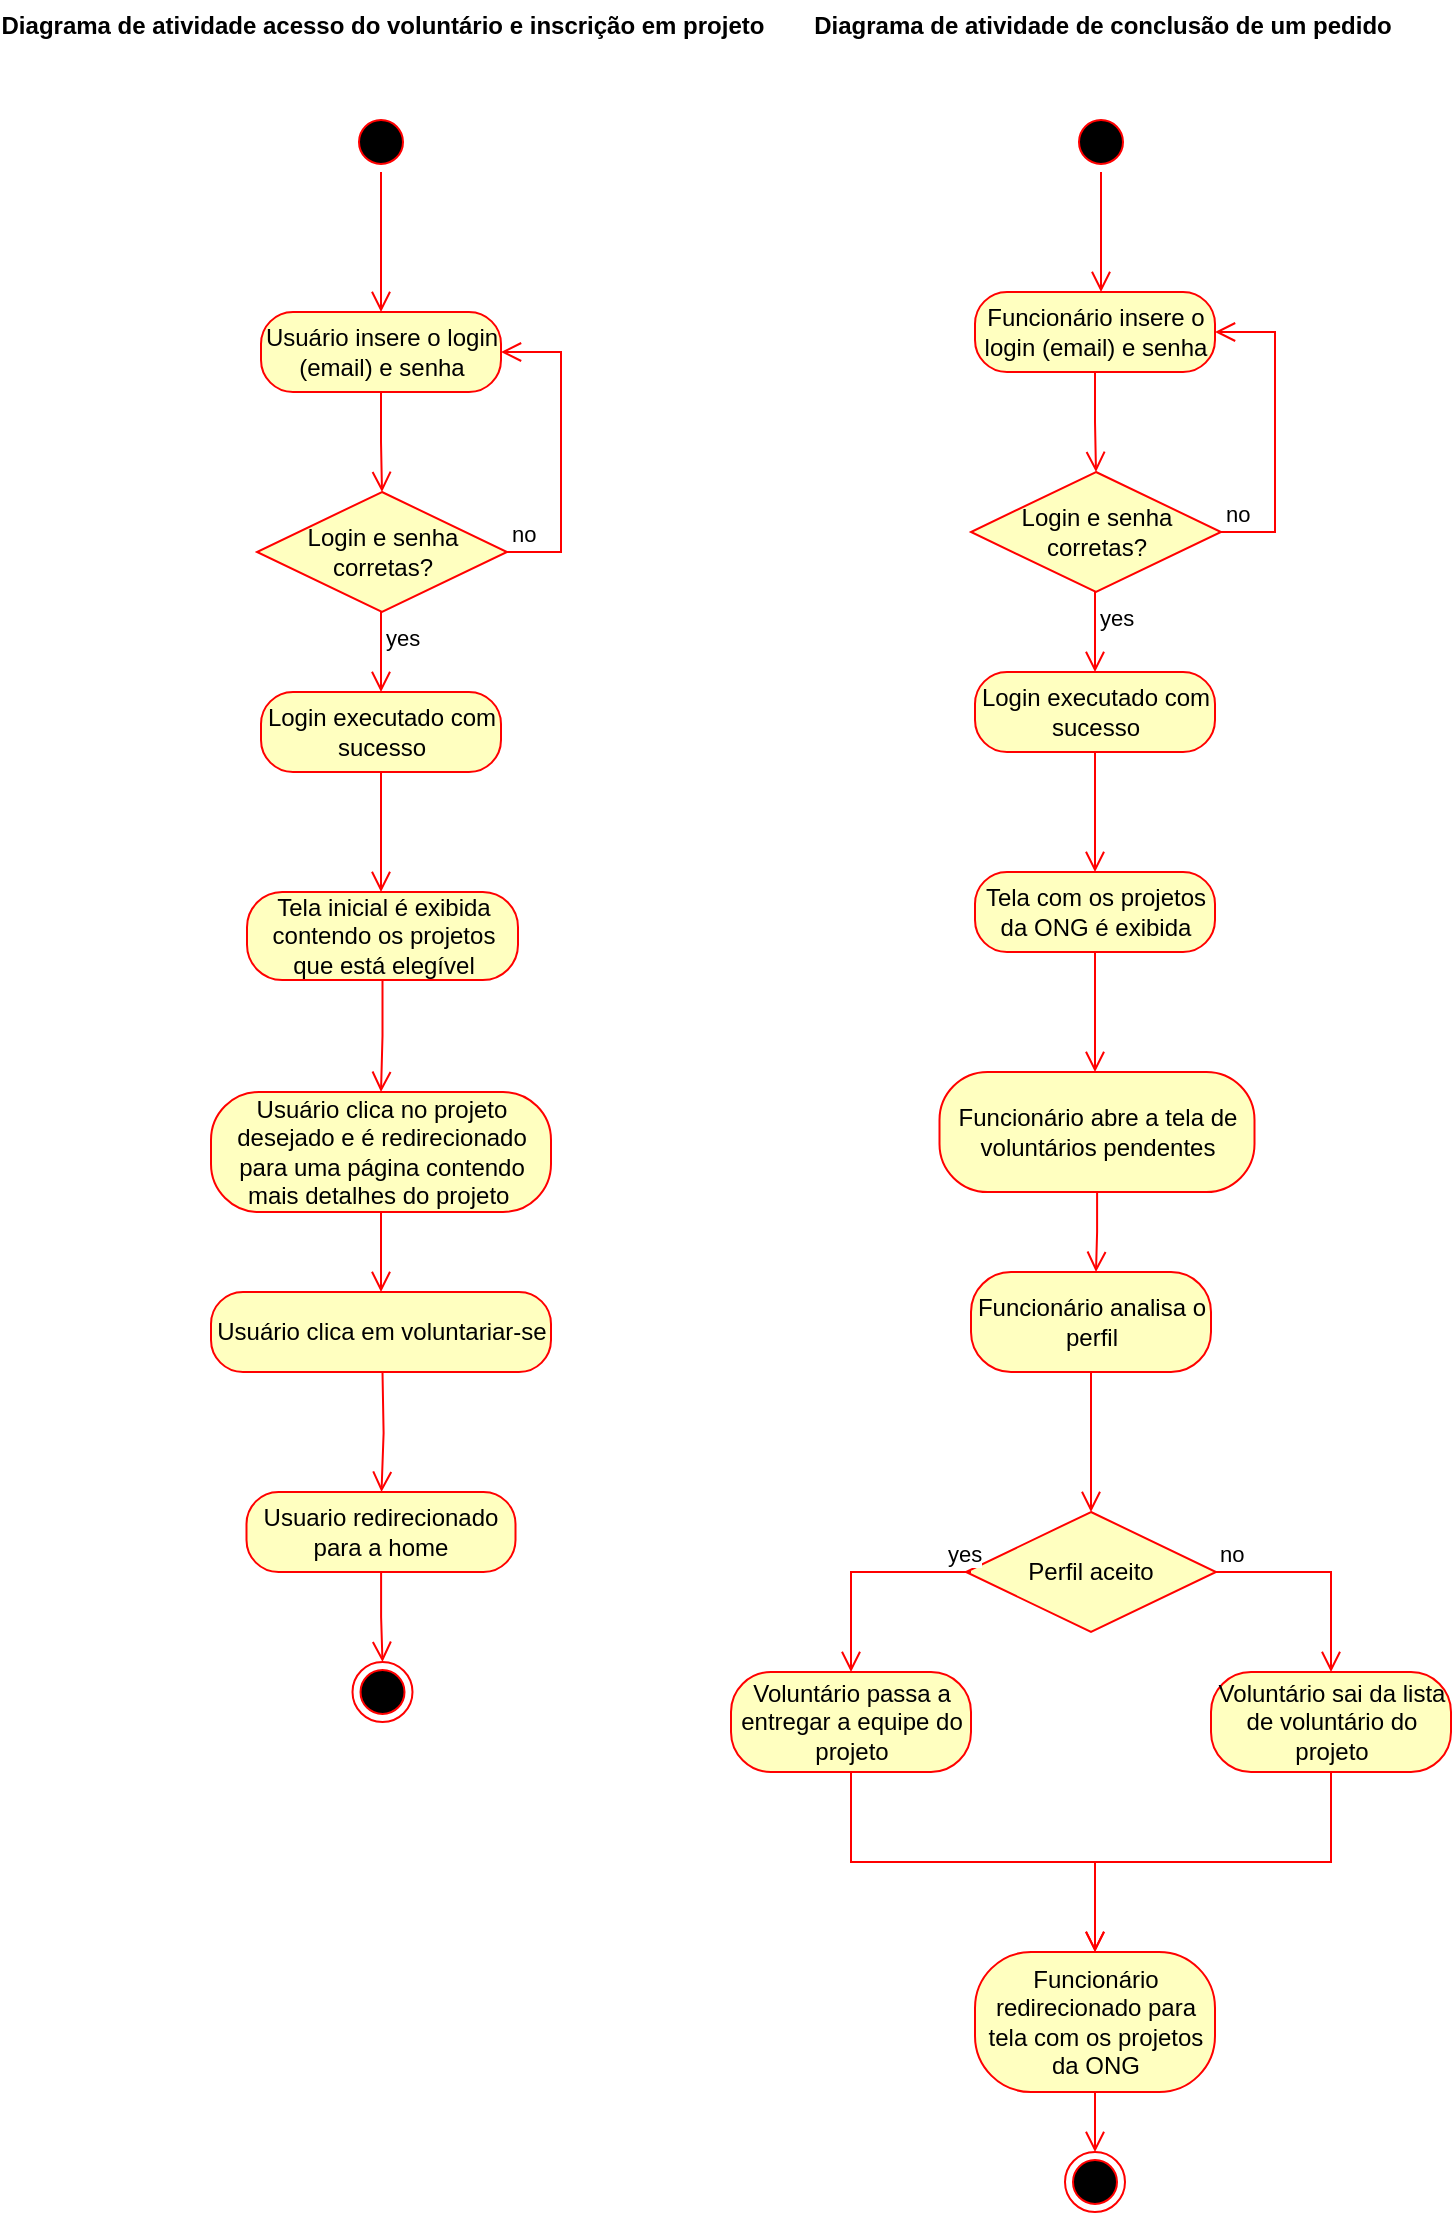 <mxfile version="28.2.5">
  <diagram name="Página-1" id="9N2kZV_NUljsbeQucKIm">
    <mxGraphModel dx="2222" dy="1289" grid="1" gridSize="10" guides="1" tooltips="1" connect="1" arrows="1" fold="1" page="1" pageScale="1" pageWidth="827" pageHeight="1169" math="0" shadow="0">
      <root>
        <mxCell id="0" />
        <mxCell id="1" parent="0" />
        <mxCell id="ig8G8XQw-2YUYP1ApSzT-67" value="" style="ellipse;html=1;shape=startState;fillColor=#000000;strokeColor=#ff0000;" vertex="1" parent="1">
          <mxGeometry x="369.5" y="666" width="30" height="30" as="geometry" />
        </mxCell>
        <mxCell id="ig8G8XQw-2YUYP1ApSzT-68" value="" style="edgeStyle=orthogonalEdgeStyle;html=1;verticalAlign=bottom;endArrow=open;endSize=8;strokeColor=#ff0000;rounded=0;entryX=0.5;entryY=0;entryDx=0;entryDy=0;" edge="1" parent="1" source="ig8G8XQw-2YUYP1ApSzT-67" target="ig8G8XQw-2YUYP1ApSzT-69">
          <mxGeometry relative="1" as="geometry">
            <mxPoint x="384.5" y="756" as="targetPoint" />
          </mxGeometry>
        </mxCell>
        <mxCell id="ig8G8XQw-2YUYP1ApSzT-69" value="Usuário insere o login (email) e senha" style="rounded=1;whiteSpace=wrap;html=1;arcSize=40;fontColor=#000000;fillColor=#ffffc0;strokeColor=#ff0000;" vertex="1" parent="1">
          <mxGeometry x="324.5" y="766" width="120" height="40" as="geometry" />
        </mxCell>
        <mxCell id="ig8G8XQw-2YUYP1ApSzT-70" value="" style="edgeStyle=orthogonalEdgeStyle;html=1;verticalAlign=bottom;endArrow=open;endSize=8;strokeColor=#ff0000;rounded=0;entryX=0.5;entryY=0;entryDx=0;entryDy=0;" edge="1" parent="1" source="ig8G8XQw-2YUYP1ApSzT-69" target="ig8G8XQw-2YUYP1ApSzT-71">
          <mxGeometry relative="1" as="geometry">
            <mxPoint x="384.5" y="846" as="targetPoint" />
          </mxGeometry>
        </mxCell>
        <mxCell id="ig8G8XQw-2YUYP1ApSzT-71" value="Login e senha corretas?" style="rhombus;whiteSpace=wrap;html=1;fontColor=#000000;fillColor=#ffffc0;strokeColor=#ff0000;" vertex="1" parent="1">
          <mxGeometry x="322.5" y="856" width="125" height="60" as="geometry" />
        </mxCell>
        <mxCell id="ig8G8XQw-2YUYP1ApSzT-72" value="no" style="edgeStyle=orthogonalEdgeStyle;html=1;align=left;verticalAlign=bottom;endArrow=open;endSize=8;strokeColor=#ff0000;rounded=0;entryX=1;entryY=0.5;entryDx=0;entryDy=0;exitX=1;exitY=0.5;exitDx=0;exitDy=0;" edge="1" parent="1" source="ig8G8XQw-2YUYP1ApSzT-71" target="ig8G8XQw-2YUYP1ApSzT-69">
          <mxGeometry x="-1" relative="1" as="geometry">
            <mxPoint x="524.5" y="876" as="targetPoint" />
            <Array as="points">
              <mxPoint x="474.5" y="886" />
              <mxPoint x="474.5" y="786" />
            </Array>
          </mxGeometry>
        </mxCell>
        <mxCell id="ig8G8XQw-2YUYP1ApSzT-73" value="yes" style="edgeStyle=orthogonalEdgeStyle;html=1;align=left;verticalAlign=top;endArrow=open;endSize=8;strokeColor=#ff0000;rounded=0;" edge="1" parent="1" source="ig8G8XQw-2YUYP1ApSzT-71">
          <mxGeometry x="-1" relative="1" as="geometry">
            <mxPoint x="384.5" y="956" as="targetPoint" />
          </mxGeometry>
        </mxCell>
        <mxCell id="ig8G8XQw-2YUYP1ApSzT-74" value="Login executado com sucesso" style="rounded=1;whiteSpace=wrap;html=1;arcSize=40;fontColor=#000000;fillColor=#ffffc0;strokeColor=#ff0000;" vertex="1" parent="1">
          <mxGeometry x="324.5" y="956" width="120" height="40" as="geometry" />
        </mxCell>
        <mxCell id="ig8G8XQw-2YUYP1ApSzT-75" value="" style="edgeStyle=orthogonalEdgeStyle;html=1;verticalAlign=bottom;endArrow=open;endSize=8;strokeColor=#ff0000;rounded=0;" edge="1" parent="1" source="ig8G8XQw-2YUYP1ApSzT-74">
          <mxGeometry relative="1" as="geometry">
            <mxPoint x="384.5" y="1056" as="targetPoint" />
          </mxGeometry>
        </mxCell>
        <mxCell id="ig8G8XQw-2YUYP1ApSzT-76" value="Tela inicial é exibida contendo os projetos que está elegível" style="rounded=1;whiteSpace=wrap;html=1;arcSize=40;fontColor=#000000;fillColor=#ffffc0;strokeColor=#ff0000;" vertex="1" parent="1">
          <mxGeometry x="317.5" y="1056" width="135.5" height="44" as="geometry" />
        </mxCell>
        <mxCell id="ig8G8XQw-2YUYP1ApSzT-77" value="" style="edgeStyle=orthogonalEdgeStyle;html=1;verticalAlign=bottom;endArrow=open;endSize=8;strokeColor=#ff0000;rounded=0;" edge="1" parent="1" source="ig8G8XQw-2YUYP1ApSzT-76">
          <mxGeometry relative="1" as="geometry">
            <mxPoint x="384.5" y="1156" as="targetPoint" />
          </mxGeometry>
        </mxCell>
        <mxCell id="ig8G8XQw-2YUYP1ApSzT-78" value="Usuário clica no projeto desejado e é redirecionado para uma página contendo mais detalhes do projeto&amp;nbsp;" style="rounded=1;whiteSpace=wrap;html=1;arcSize=40;fontColor=#000000;fillColor=#ffffc0;strokeColor=#ff0000;" vertex="1" parent="1">
          <mxGeometry x="299.5" y="1156" width="170" height="60" as="geometry" />
        </mxCell>
        <mxCell id="ig8G8XQw-2YUYP1ApSzT-79" value="" style="edgeStyle=orthogonalEdgeStyle;html=1;verticalAlign=bottom;endArrow=open;endSize=8;strokeColor=#ff0000;rounded=0;" edge="1" parent="1" source="ig8G8XQw-2YUYP1ApSzT-78">
          <mxGeometry relative="1" as="geometry">
            <mxPoint x="384.5" y="1256" as="targetPoint" />
          </mxGeometry>
        </mxCell>
        <mxCell id="ig8G8XQw-2YUYP1ApSzT-80" value="Usuário clica em voluntariar-se" style="rounded=1;whiteSpace=wrap;html=1;arcSize=40;fontColor=#000000;fillColor=#ffffc0;strokeColor=#ff0000;" vertex="1" parent="1">
          <mxGeometry x="299.5" y="1256" width="170" height="40" as="geometry" />
        </mxCell>
        <mxCell id="ig8G8XQw-2YUYP1ApSzT-81" value="" style="edgeStyle=orthogonalEdgeStyle;html=1;verticalAlign=bottom;endArrow=open;endSize=8;strokeColor=#ff0000;rounded=0;" edge="1" parent="1">
          <mxGeometry relative="1" as="geometry">
            <mxPoint x="384.75" y="1356" as="targetPoint" />
            <mxPoint x="385.25" y="1296" as="sourcePoint" />
          </mxGeometry>
        </mxCell>
        <mxCell id="ig8G8XQw-2YUYP1ApSzT-82" value="Usuario redirecionado para a home" style="rounded=1;whiteSpace=wrap;html=1;arcSize=40;fontColor=#000000;fillColor=#ffffc0;strokeColor=#ff0000;" vertex="1" parent="1">
          <mxGeometry x="317.25" y="1356" width="134.5" height="40" as="geometry" />
        </mxCell>
        <mxCell id="ig8G8XQw-2YUYP1ApSzT-83" value="" style="edgeStyle=orthogonalEdgeStyle;html=1;verticalAlign=bottom;endArrow=open;endSize=8;strokeColor=#ff0000;rounded=0;" edge="1" parent="1" source="ig8G8XQw-2YUYP1ApSzT-82" target="ig8G8XQw-2YUYP1ApSzT-84">
          <mxGeometry relative="1" as="geometry">
            <mxPoint x="385.25" y="1456" as="targetPoint" />
          </mxGeometry>
        </mxCell>
        <mxCell id="ig8G8XQw-2YUYP1ApSzT-84" value="" style="ellipse;html=1;shape=endState;fillColor=#000000;strokeColor=#ff0000;" vertex="1" parent="1">
          <mxGeometry x="370.25" y="1441" width="30" height="30" as="geometry" />
        </mxCell>
        <mxCell id="ig8G8XQw-2YUYP1ApSzT-85" value="" style="ellipse;html=1;shape=startState;fillColor=#000000;strokeColor=#ff0000;" vertex="1" parent="1">
          <mxGeometry x="729.5" y="666" width="30" height="30" as="geometry" />
        </mxCell>
        <mxCell id="ig8G8XQw-2YUYP1ApSzT-86" value="" style="edgeStyle=orthogonalEdgeStyle;html=1;verticalAlign=bottom;endArrow=open;endSize=8;strokeColor=#ff0000;rounded=0;" edge="1" parent="1" source="ig8G8XQw-2YUYP1ApSzT-85">
          <mxGeometry relative="1" as="geometry">
            <mxPoint x="744.5" y="756" as="targetPoint" />
          </mxGeometry>
        </mxCell>
        <mxCell id="ig8G8XQw-2YUYP1ApSzT-87" value="Diagrama de atividade acesso do voluntário e inscrição em projeto" style="text;align=center;fontStyle=1;verticalAlign=middle;spacingLeft=3;spacingRight=3;strokeColor=none;rotatable=0;points=[[0,0.5],[1,0.5]];portConstraint=eastwest;html=1;" vertex="1" parent="1">
          <mxGeometry x="230" y="610" width="310" height="26" as="geometry" />
        </mxCell>
        <mxCell id="ig8G8XQw-2YUYP1ApSzT-88" value="Funcionário insere o login (email) e senha" style="rounded=1;whiteSpace=wrap;html=1;arcSize=40;fontColor=#000000;fillColor=#ffffc0;strokeColor=#ff0000;" vertex="1" parent="1">
          <mxGeometry x="681.5" y="756" width="120" height="40" as="geometry" />
        </mxCell>
        <mxCell id="ig8G8XQw-2YUYP1ApSzT-89" value="" style="edgeStyle=orthogonalEdgeStyle;html=1;verticalAlign=bottom;endArrow=open;endSize=8;strokeColor=#ff0000;rounded=0;entryX=0.5;entryY=0;entryDx=0;entryDy=0;" edge="1" parent="1" source="ig8G8XQw-2YUYP1ApSzT-88" target="ig8G8XQw-2YUYP1ApSzT-90">
          <mxGeometry relative="1" as="geometry">
            <mxPoint x="741.5" y="836" as="targetPoint" />
          </mxGeometry>
        </mxCell>
        <mxCell id="ig8G8XQw-2YUYP1ApSzT-90" value="Login e senha corretas?" style="rhombus;whiteSpace=wrap;html=1;fontColor=#000000;fillColor=#ffffc0;strokeColor=#ff0000;" vertex="1" parent="1">
          <mxGeometry x="679.5" y="846" width="125" height="60" as="geometry" />
        </mxCell>
        <mxCell id="ig8G8XQw-2YUYP1ApSzT-91" value="no" style="edgeStyle=orthogonalEdgeStyle;html=1;align=left;verticalAlign=bottom;endArrow=open;endSize=8;strokeColor=#ff0000;rounded=0;entryX=1;entryY=0.5;entryDx=0;entryDy=0;exitX=1;exitY=0.5;exitDx=0;exitDy=0;" edge="1" parent="1" source="ig8G8XQw-2YUYP1ApSzT-90" target="ig8G8XQw-2YUYP1ApSzT-88">
          <mxGeometry x="-1" relative="1" as="geometry">
            <mxPoint x="881.5" y="866" as="targetPoint" />
            <Array as="points">
              <mxPoint x="831.5" y="876" />
              <mxPoint x="831.5" y="776" />
            </Array>
          </mxGeometry>
        </mxCell>
        <mxCell id="ig8G8XQw-2YUYP1ApSzT-92" value="yes" style="edgeStyle=orthogonalEdgeStyle;html=1;align=left;verticalAlign=top;endArrow=open;endSize=8;strokeColor=#ff0000;rounded=0;" edge="1" parent="1" source="ig8G8XQw-2YUYP1ApSzT-90">
          <mxGeometry x="-1" relative="1" as="geometry">
            <mxPoint x="741.5" y="946" as="targetPoint" />
          </mxGeometry>
        </mxCell>
        <mxCell id="ig8G8XQw-2YUYP1ApSzT-93" value="Login executado com sucesso" style="rounded=1;whiteSpace=wrap;html=1;arcSize=40;fontColor=#000000;fillColor=#ffffc0;strokeColor=#ff0000;" vertex="1" parent="1">
          <mxGeometry x="681.5" y="946" width="120" height="40" as="geometry" />
        </mxCell>
        <mxCell id="ig8G8XQw-2YUYP1ApSzT-94" value="" style="edgeStyle=orthogonalEdgeStyle;html=1;verticalAlign=bottom;endArrow=open;endSize=8;strokeColor=#ff0000;rounded=0;" edge="1" parent="1" source="ig8G8XQw-2YUYP1ApSzT-93">
          <mxGeometry relative="1" as="geometry">
            <mxPoint x="741.5" y="1046" as="targetPoint" />
          </mxGeometry>
        </mxCell>
        <mxCell id="ig8G8XQw-2YUYP1ApSzT-95" value="Tela com os projetos da ONG é exibida" style="rounded=1;whiteSpace=wrap;html=1;arcSize=40;fontColor=#000000;fillColor=#ffffc0;strokeColor=#ff0000;" vertex="1" parent="1">
          <mxGeometry x="681.5" y="1046" width="120" height="40" as="geometry" />
        </mxCell>
        <mxCell id="ig8G8XQw-2YUYP1ApSzT-96" value="" style="edgeStyle=orthogonalEdgeStyle;html=1;verticalAlign=bottom;endArrow=open;endSize=8;strokeColor=#ff0000;rounded=0;" edge="1" parent="1" source="ig8G8XQw-2YUYP1ApSzT-95">
          <mxGeometry relative="1" as="geometry">
            <mxPoint x="741.5" y="1146" as="targetPoint" />
          </mxGeometry>
        </mxCell>
        <mxCell id="ig8G8XQw-2YUYP1ApSzT-97" value="Funcionário abre a tela de voluntários pendentes" style="rounded=1;whiteSpace=wrap;html=1;arcSize=40;fontColor=#000000;fillColor=#ffffc0;strokeColor=#ff0000;" vertex="1" parent="1">
          <mxGeometry x="663.75" y="1146" width="157.5" height="60" as="geometry" />
        </mxCell>
        <mxCell id="ig8G8XQw-2YUYP1ApSzT-98" value="" style="edgeStyle=orthogonalEdgeStyle;html=1;verticalAlign=bottom;endArrow=open;endSize=8;strokeColor=#ff0000;rounded=0;" edge="1" parent="1" source="ig8G8XQw-2YUYP1ApSzT-97">
          <mxGeometry relative="1" as="geometry">
            <mxPoint x="742" y="1246" as="targetPoint" />
          </mxGeometry>
        </mxCell>
        <mxCell id="ig8G8XQw-2YUYP1ApSzT-99" value="Funcionário analisa o perfil" style="rounded=1;whiteSpace=wrap;html=1;arcSize=40;fontColor=#000000;fillColor=#ffffc0;strokeColor=#ff0000;" vertex="1" parent="1">
          <mxGeometry x="679.5" y="1246" width="120" height="50" as="geometry" />
        </mxCell>
        <mxCell id="ig8G8XQw-2YUYP1ApSzT-100" value="Funcionário redirecionado para tela com os projetos da ONG" style="rounded=1;whiteSpace=wrap;html=1;arcSize=40;fontColor=#000000;fillColor=#ffffc0;strokeColor=#ff0000;" vertex="1" parent="1">
          <mxGeometry x="681.5" y="1586" width="120" height="70" as="geometry" />
        </mxCell>
        <mxCell id="ig8G8XQw-2YUYP1ApSzT-101" value="" style="edgeStyle=orthogonalEdgeStyle;html=1;verticalAlign=bottom;endArrow=open;endSize=8;strokeColor=#ff0000;rounded=0;exitX=0.5;exitY=1;exitDx=0;exitDy=0;" edge="1" parent="1" source="ig8G8XQw-2YUYP1ApSzT-99">
          <mxGeometry relative="1" as="geometry">
            <mxPoint x="739.5" y="1366" as="targetPoint" />
            <mxPoint x="749.5" y="1416" as="sourcePoint" />
          </mxGeometry>
        </mxCell>
        <mxCell id="ig8G8XQw-2YUYP1ApSzT-102" value="Diagrama de atividade de conclusão de um pedido" style="text;align=center;fontStyle=1;verticalAlign=middle;spacingLeft=3;spacingRight=3;strokeColor=none;rotatable=0;points=[[0,0.5],[1,0.5]];portConstraint=eastwest;html=1;" vertex="1" parent="1">
          <mxGeometry x="597.13" y="610" width="294.75" height="26" as="geometry" />
        </mxCell>
        <mxCell id="ig8G8XQw-2YUYP1ApSzT-103" value="Perfil aceito" style="rhombus;whiteSpace=wrap;html=1;fontColor=#000000;fillColor=#ffffc0;strokeColor=#ff0000;" vertex="1" parent="1">
          <mxGeometry x="677" y="1366" width="125" height="60" as="geometry" />
        </mxCell>
        <mxCell id="ig8G8XQw-2YUYP1ApSzT-104" value="no" style="edgeStyle=orthogonalEdgeStyle;html=1;align=left;verticalAlign=bottom;endArrow=open;endSize=8;strokeColor=#ff0000;rounded=0;exitX=1;exitY=0.5;exitDx=0;exitDy=0;entryX=0.5;entryY=0;entryDx=0;entryDy=0;" edge="1" parent="1" source="ig8G8XQw-2YUYP1ApSzT-103" target="ig8G8XQw-2YUYP1ApSzT-106">
          <mxGeometry x="-1" relative="1" as="geometry">
            <mxPoint x="859.5" y="1486" as="targetPoint" />
            <Array as="points">
              <mxPoint x="859.5" y="1396" />
            </Array>
          </mxGeometry>
        </mxCell>
        <mxCell id="ig8G8XQw-2YUYP1ApSzT-105" value="yes" style="edgeStyle=orthogonalEdgeStyle;html=1;align=left;verticalAlign=bottom;endArrow=open;endSize=8;strokeColor=#ff0000;rounded=0;entryX=0.5;entryY=0;entryDx=0;entryDy=0;" edge="1" parent="1" target="ig8G8XQw-2YUYP1ApSzT-107">
          <mxGeometry x="-0.75" relative="1" as="geometry">
            <mxPoint x="609.5" y="1436" as="targetPoint" />
            <Array as="points">
              <mxPoint x="619.5" y="1396" />
            </Array>
            <mxPoint x="679.5" y="1396" as="sourcePoint" />
            <mxPoint as="offset" />
          </mxGeometry>
        </mxCell>
        <mxCell id="ig8G8XQw-2YUYP1ApSzT-106" value="Voluntário sai da lista de voluntário do projeto" style="rounded=1;whiteSpace=wrap;html=1;arcSize=40;fontColor=#000000;fillColor=#ffffc0;strokeColor=#ff0000;" vertex="1" parent="1">
          <mxGeometry x="799.5" y="1446" width="120" height="50" as="geometry" />
        </mxCell>
        <mxCell id="ig8G8XQw-2YUYP1ApSzT-107" value="Voluntário passa a entregar a equipe do projeto" style="rounded=1;whiteSpace=wrap;html=1;arcSize=40;fontColor=#000000;fillColor=#ffffc0;strokeColor=#ff0000;" vertex="1" parent="1">
          <mxGeometry x="559.5" y="1446" width="120" height="50" as="geometry" />
        </mxCell>
        <mxCell id="ig8G8XQw-2YUYP1ApSzT-108" value="" style="edgeStyle=orthogonalEdgeStyle;html=1;verticalAlign=bottom;endArrow=open;endSize=8;strokeColor=#ff0000;rounded=0;exitX=0.5;exitY=1;exitDx=0;exitDy=0;entryX=0.5;entryY=0;entryDx=0;entryDy=0;" edge="1" parent="1" source="ig8G8XQw-2YUYP1ApSzT-107" target="ig8G8XQw-2YUYP1ApSzT-100">
          <mxGeometry relative="1" as="geometry">
            <mxPoint x="589.5" y="1646" as="targetPoint" />
            <mxPoint x="589.5" y="1576" as="sourcePoint" />
          </mxGeometry>
        </mxCell>
        <mxCell id="ig8G8XQw-2YUYP1ApSzT-109" value="" style="edgeStyle=orthogonalEdgeStyle;html=1;verticalAlign=bottom;endArrow=open;endSize=8;strokeColor=#ff0000;rounded=0;exitX=0.5;exitY=1;exitDx=0;exitDy=0;entryX=0.5;entryY=0;entryDx=0;entryDy=0;" edge="1" parent="1" source="ig8G8XQw-2YUYP1ApSzT-106" target="ig8G8XQw-2YUYP1ApSzT-100">
          <mxGeometry relative="1" as="geometry">
            <mxPoint x="849.5" y="1576" as="targetPoint" />
            <mxPoint x="849.5" y="1506" as="sourcePoint" />
          </mxGeometry>
        </mxCell>
        <mxCell id="ig8G8XQw-2YUYP1ApSzT-110" value="" style="edgeStyle=orthogonalEdgeStyle;html=1;verticalAlign=bottom;endArrow=open;endSize=8;strokeColor=#ff0000;rounded=0;" edge="1" parent="1" source="ig8G8XQw-2YUYP1ApSzT-100" target="ig8G8XQw-2YUYP1ApSzT-111">
          <mxGeometry relative="1" as="geometry">
            <mxPoint x="742.5" y="1716" as="targetPoint" />
            <mxPoint x="741.5" y="1656" as="sourcePoint" />
          </mxGeometry>
        </mxCell>
        <mxCell id="ig8G8XQw-2YUYP1ApSzT-111" value="" style="ellipse;html=1;shape=endState;fillColor=#000000;strokeColor=#ff0000;" vertex="1" parent="1">
          <mxGeometry x="726.5" y="1686" width="30" height="30" as="geometry" />
        </mxCell>
      </root>
    </mxGraphModel>
  </diagram>
</mxfile>
